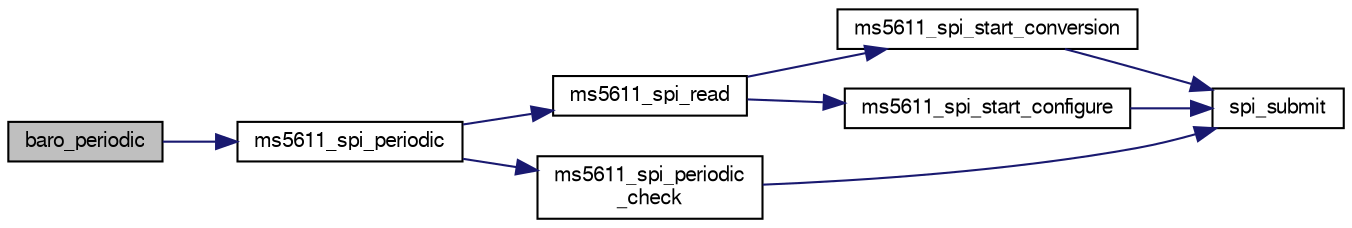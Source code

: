digraph "baro_periodic"
{
  edge [fontname="FreeSans",fontsize="10",labelfontname="FreeSans",labelfontsize="10"];
  node [fontname="FreeSans",fontsize="10",shape=record];
  rankdir="LR";
  Node1 [label="baro_periodic",height=0.2,width=0.4,color="black", fillcolor="grey75", style="filled", fontcolor="black"];
  Node1 -> Node2 [color="midnightblue",fontsize="10",style="solid",fontname="FreeSans"];
  Node2 [label="ms5611_spi_periodic",height=0.2,width=0.4,color="black", fillcolor="white", style="filled",URL="$ms5611__spi_8h.html#a950b89b21f5e7b97df350ec56ed1bdc9",tooltip="convenience function "];
  Node2 -> Node3 [color="midnightblue",fontsize="10",style="solid",fontname="FreeSans"];
  Node3 [label="ms5611_spi_read",height=0.2,width=0.4,color="black", fillcolor="white", style="filled",URL="$ms5611__spi_8h.html#ad675f17b7fb527f6170b5a18bf09b5bd",tooltip="convenience function to trigger new measurement. "];
  Node3 -> Node4 [color="midnightblue",fontsize="10",style="solid",fontname="FreeSans"];
  Node4 [label="ms5611_spi_start_conversion",height=0.2,width=0.4,color="black", fillcolor="white", style="filled",URL="$ms5611__spi_8h.html#a82e1cf6372b20fbfd4ec58f4cc8e58b9"];
  Node4 -> Node5 [color="midnightblue",fontsize="10",style="solid",fontname="FreeSans"];
  Node5 [label="spi_submit",height=0.2,width=0.4,color="black", fillcolor="white", style="filled",URL="$group__spi.html#ga5d383931766cb373ebad0b8bc26d439d",tooltip="Submit SPI transaction. "];
  Node3 -> Node6 [color="midnightblue",fontsize="10",style="solid",fontname="FreeSans"];
  Node6 [label="ms5611_spi_start_configure",height=0.2,width=0.4,color="black", fillcolor="white", style="filled",URL="$ms5611__spi_8h.html#a23682a3c5d36bc1c95f61b80ab101b53"];
  Node6 -> Node5 [color="midnightblue",fontsize="10",style="solid",fontname="FreeSans"];
  Node2 -> Node7 [color="midnightblue",fontsize="10",style="solid",fontname="FreeSans"];
  Node7 [label="ms5611_spi_periodic\l_check",height=0.2,width=0.4,color="black", fillcolor="white", style="filled",URL="$ms5611__spi_8h.html#ab46a8e3a6d57f0c4b1368abbb786f905",tooltip="Periodic function to ensure proper delay after triggering reset or conversion. "];
  Node7 -> Node5 [color="midnightblue",fontsize="10",style="solid",fontname="FreeSans"];
}
